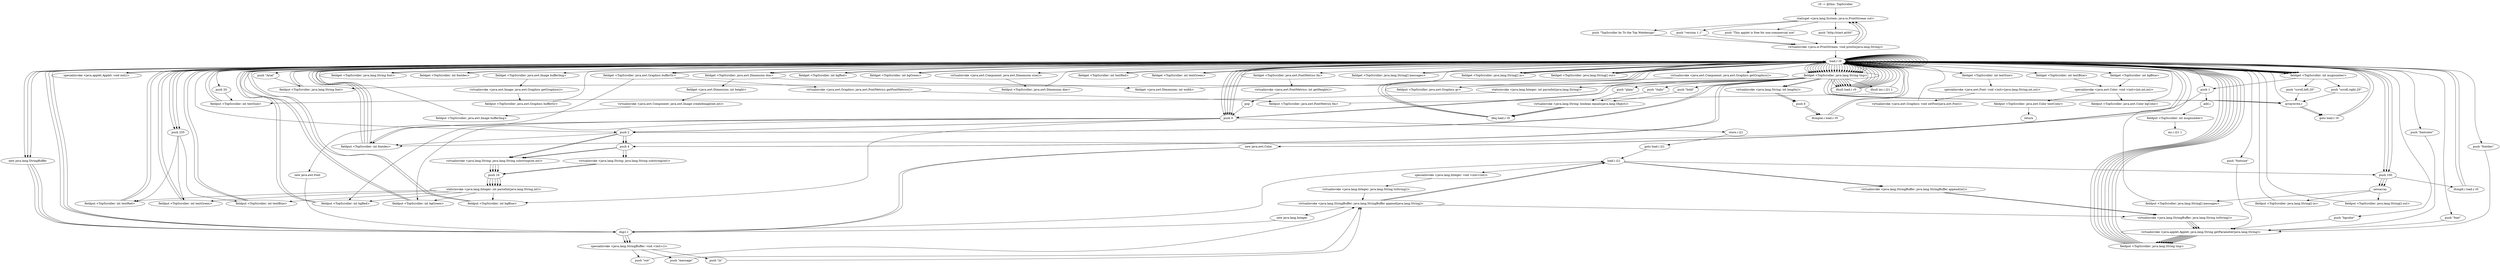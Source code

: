 digraph "" {
    "r0 := @this: TopScroller"
    "staticget <java.lang.System: java.io.PrintStream out>"
    "r0 := @this: TopScroller"->"staticget <java.lang.System: java.io.PrintStream out>";
    "push \"TopScroller by To the Top Webdesign\""
    "staticget <java.lang.System: java.io.PrintStream out>"->"push \"TopScroller by To the Top Webdesign\"";
    "virtualinvoke <java.io.PrintStream: void println(java.lang.String)>"
    "push \"TopScroller by To the Top Webdesign\""->"virtualinvoke <java.io.PrintStream: void println(java.lang.String)>";
    "virtualinvoke <java.io.PrintStream: void println(java.lang.String)>"->"staticget <java.lang.System: java.io.PrintStream out>";
    "push \"version 1.1\""
    "staticget <java.lang.System: java.io.PrintStream out>"->"push \"version 1.1\"";
    "push \"version 1.1\""->"virtualinvoke <java.io.PrintStream: void println(java.lang.String)>";
    "virtualinvoke <java.io.PrintStream: void println(java.lang.String)>"->"staticget <java.lang.System: java.io.PrintStream out>";
    "push \"This applet is free for non-commercial use\""
    "staticget <java.lang.System: java.io.PrintStream out>"->"push \"This applet is free for non-commercial use\"";
    "push \"This applet is free for non-commercial use\""->"virtualinvoke <java.io.PrintStream: void println(java.lang.String)>";
    "virtualinvoke <java.io.PrintStream: void println(java.lang.String)>"->"staticget <java.lang.System: java.io.PrintStream out>";
    "push \"http://start.at/ttt\""
    "staticget <java.lang.System: java.io.PrintStream out>"->"push \"http://start.at/ttt\"";
    "push \"http://start.at/ttt\""->"virtualinvoke <java.io.PrintStream: void println(java.lang.String)>";
    "load.r r0"
    "virtualinvoke <java.io.PrintStream: void println(java.lang.String)>"->"load.r r0";
    "push \"Arial\""
    "load.r r0"->"push \"Arial\"";
    "fieldput <TopScroller: java.lang.String font>"
    "push \"Arial\""->"fieldput <TopScroller: java.lang.String font>";
    "fieldput <TopScroller: java.lang.String font>"->"load.r r0";
    "push 0"
    "load.r r0"->"push 0";
    "fieldput <TopScroller: int fontdec>"
    "push 0"->"fieldput <TopScroller: int fontdec>";
    "fieldput <TopScroller: int fontdec>"->"load.r r0";
    "specialinvoke <java.applet.Applet: void init()>"
    "load.r r0"->"specialinvoke <java.applet.Applet: void init()>";
    "specialinvoke <java.applet.Applet: void init()>"->"load.r r0";
    "load.r r0"->"load.r r0";
    "virtualinvoke <java.awt.Component: java.awt.Dimension size()>"
    "load.r r0"->"virtualinvoke <java.awt.Component: java.awt.Dimension size()>";
    "fieldput <TopScroller: java.awt.Dimension dim>"
    "virtualinvoke <java.awt.Component: java.awt.Dimension size()>"->"fieldput <TopScroller: java.awt.Dimension dim>";
    "fieldput <TopScroller: java.awt.Dimension dim>"->"load.r r0";
    "push 255"
    "load.r r0"->"push 255";
    "fieldput <TopScroller: int textRed>"
    "push 255"->"fieldput <TopScroller: int textRed>";
    "fieldput <TopScroller: int textRed>"->"load.r r0";
    "load.r r0"->"push 255";
    "fieldput <TopScroller: int textGreen>"
    "push 255"->"fieldput <TopScroller: int textGreen>";
    "fieldput <TopScroller: int textGreen>"->"load.r r0";
    "load.r r0"->"push 255";
    "fieldput <TopScroller: int textBlue>"
    "push 255"->"fieldput <TopScroller: int textBlue>";
    "fieldput <TopScroller: int textBlue>"->"load.r r0";
    "push 100"
    "load.r r0"->"push 100";
    "newarray"
    "push 100"->"newarray";
    "fieldput <TopScroller: java.lang.String[] messages>"
    "newarray"->"fieldput <TopScroller: java.lang.String[] messages>";
    "fieldput <TopScroller: java.lang.String[] messages>"->"load.r r0";
    "load.r r0"->"push 100";
    "push 100"->"newarray";
    "fieldput <TopScroller: java.lang.String[] in>"
    "newarray"->"fieldput <TopScroller: java.lang.String[] in>";
    "fieldput <TopScroller: java.lang.String[] in>"->"load.r r0";
    "load.r r0"->"push 100";
    "push 100"->"newarray";
    "fieldput <TopScroller: java.lang.String[] out>"
    "newarray"->"fieldput <TopScroller: java.lang.String[] out>";
    "fieldput <TopScroller: java.lang.String[] out>"->"load.r r0";
    "load.r r0"->"push 0";
    "fieldput <TopScroller: int bgRed>"
    "push 0"->"fieldput <TopScroller: int bgRed>";
    "fieldput <TopScroller: int bgRed>"->"load.r r0";
    "load.r r0"->"push 0";
    "fieldput <TopScroller: int bgGreen>"
    "push 0"->"fieldput <TopScroller: int bgGreen>";
    "fieldput <TopScroller: int bgGreen>"->"load.r r0";
    "load.r r0"->"push 0";
    "fieldput <TopScroller: int bgBlue>"
    "push 0"->"fieldput <TopScroller: int bgBlue>";
    "fieldput <TopScroller: int bgBlue>"->"load.r r0";
    "load.r r0"->"load.r r0";
    "load.r r0"->"load.r r0";
    "fieldget <TopScroller: java.awt.Dimension dim>"
    "load.r r0"->"fieldget <TopScroller: java.awt.Dimension dim>";
    "fieldget <java.awt.Dimension: int width>"
    "fieldget <TopScroller: java.awt.Dimension dim>"->"fieldget <java.awt.Dimension: int width>";
    "fieldget <java.awt.Dimension: int width>"->"load.r r0";
    "load.r r0"->"fieldget <TopScroller: java.awt.Dimension dim>";
    "fieldget <java.awt.Dimension: int height>"
    "fieldget <TopScroller: java.awt.Dimension dim>"->"fieldget <java.awt.Dimension: int height>";
    "virtualinvoke <java.awt.Component: java.awt.Image createImage(int,int)>"
    "fieldget <java.awt.Dimension: int height>"->"virtualinvoke <java.awt.Component: java.awt.Image createImage(int,int)>";
    "fieldput <TopScroller: java.awt.Image bufferImg>"
    "virtualinvoke <java.awt.Component: java.awt.Image createImage(int,int)>"->"fieldput <TopScroller: java.awt.Image bufferImg>";
    "fieldput <TopScroller: java.awt.Image bufferImg>"->"load.r r0";
    "load.r r0"->"load.r r0";
    "fieldget <TopScroller: java.awt.Image bufferImg>"
    "load.r r0"->"fieldget <TopScroller: java.awt.Image bufferImg>";
    "virtualinvoke <java.awt.Image: java.awt.Graphics getGraphics()>"
    "fieldget <TopScroller: java.awt.Image bufferImg>"->"virtualinvoke <java.awt.Image: java.awt.Graphics getGraphics()>";
    "fieldput <TopScroller: java.awt.Graphics bufferGr>"
    "virtualinvoke <java.awt.Image: java.awt.Graphics getGraphics()>"->"fieldput <TopScroller: java.awt.Graphics bufferGr>";
    "fieldput <TopScroller: java.awt.Graphics bufferGr>"->"load.r r0";
    "load.r r0"->"load.r r0";
    "virtualinvoke <java.awt.Component: java.awt.Graphics getGraphics()>"
    "load.r r0"->"virtualinvoke <java.awt.Component: java.awt.Graphics getGraphics()>";
    "fieldput <TopScroller: java.awt.Graphics gr>"
    "virtualinvoke <java.awt.Component: java.awt.Graphics getGraphics()>"->"fieldput <TopScroller: java.awt.Graphics gr>";
    "fieldput <TopScroller: java.awt.Graphics gr>"->"load.r r0";
    "push 20"
    "load.r r0"->"push 20";
    "fieldput <TopScroller: int textSize>"
    "push 20"->"fieldput <TopScroller: int textSize>";
    "fieldput <TopScroller: int textSize>"->"load.r r0";
    "load.r r0"->"load.r r0";
    "push \"font\""
    "load.r r0"->"push \"font\"";
    "virtualinvoke <java.applet.Applet: java.lang.String getParameter(java.lang.String)>"
    "push \"font\""->"virtualinvoke <java.applet.Applet: java.lang.String getParameter(java.lang.String)>";
    "fieldput <TopScroller: java.lang.String tmp>"
    "virtualinvoke <java.applet.Applet: java.lang.String getParameter(java.lang.String)>"->"fieldput <TopScroller: java.lang.String tmp>";
    "fieldput <TopScroller: java.lang.String tmp>"->"load.r r0";
    "fieldget <TopScroller: java.lang.String tmp>"
    "load.r r0"->"fieldget <TopScroller: java.lang.String tmp>";
    "ifnull load.r r0"
    "fieldget <TopScroller: java.lang.String tmp>"->"ifnull load.r r0";
    "ifnull load.r r0"->"load.r r0";
    "load.r r0"->"load.r r0";
    "load.r r0"->"fieldget <TopScroller: java.lang.String tmp>";
    "fieldget <TopScroller: java.lang.String tmp>"->"fieldput <TopScroller: java.lang.String font>";
    "fieldput <TopScroller: java.lang.String font>"->"load.r r0";
    "load.r r0"->"load.r r0";
    "push \"fontdec\""
    "load.r r0"->"push \"fontdec\"";
    "push \"fontdec\""->"virtualinvoke <java.applet.Applet: java.lang.String getParameter(java.lang.String)>";
    "virtualinvoke <java.applet.Applet: java.lang.String getParameter(java.lang.String)>"->"fieldput <TopScroller: java.lang.String tmp>";
    "fieldput <TopScroller: java.lang.String tmp>"->"load.r r0";
    "load.r r0"->"fieldget <TopScroller: java.lang.String tmp>";
    "fieldget <TopScroller: java.lang.String tmp>"->"ifnull load.r r0";
    "ifnull load.r r0"->"load.r r0";
    "load.r r0"->"fieldget <TopScroller: java.lang.String tmp>";
    "push \"plain\""
    "fieldget <TopScroller: java.lang.String tmp>"->"push \"plain\"";
    "virtualinvoke <java.lang.String: boolean equals(java.lang.Object)>"
    "push \"plain\""->"virtualinvoke <java.lang.String: boolean equals(java.lang.Object)>";
    "ifeq load.r r0"
    "virtualinvoke <java.lang.String: boolean equals(java.lang.Object)>"->"ifeq load.r r0";
    "ifeq load.r r0"->"load.r r0";
    "load.r r0"->"push 0";
    "push 0"->"fieldput <TopScroller: int fontdec>";
    "fieldput <TopScroller: int fontdec>"->"load.r r0";
    "load.r r0"->"fieldget <TopScroller: java.lang.String tmp>";
    "push \"italic\""
    "fieldget <TopScroller: java.lang.String tmp>"->"push \"italic\"";
    "push \"italic\""->"virtualinvoke <java.lang.String: boolean equals(java.lang.Object)>";
    "virtualinvoke <java.lang.String: boolean equals(java.lang.Object)>"->"ifeq load.r r0";
    "ifeq load.r r0"->"load.r r0";
    "push 2"
    "load.r r0"->"push 2";
    "push 2"->"fieldput <TopScroller: int fontdec>";
    "fieldput <TopScroller: int fontdec>"->"load.r r0";
    "load.r r0"->"fieldget <TopScroller: java.lang.String tmp>";
    "push \"bold\""
    "fieldget <TopScroller: java.lang.String tmp>"->"push \"bold\"";
    "push \"bold\""->"virtualinvoke <java.lang.String: boolean equals(java.lang.Object)>";
    "virtualinvoke <java.lang.String: boolean equals(java.lang.Object)>"->"ifeq load.r r0";
    "ifeq load.r r0"->"load.r r0";
    "push 1"
    "load.r r0"->"push 1";
    "push 1"->"fieldput <TopScroller: int fontdec>";
    "fieldput <TopScroller: int fontdec>"->"load.r r0";
    "load.r r0"->"load.r r0";
    "push \"fontsize\""
    "load.r r0"->"push \"fontsize\"";
    "push \"fontsize\""->"virtualinvoke <java.applet.Applet: java.lang.String getParameter(java.lang.String)>";
    "virtualinvoke <java.applet.Applet: java.lang.String getParameter(java.lang.String)>"->"fieldput <TopScroller: java.lang.String tmp>";
    "fieldput <TopScroller: java.lang.String tmp>"->"load.r r0";
    "load.r r0"->"fieldget <TopScroller: java.lang.String tmp>";
    "fieldget <TopScroller: java.lang.String tmp>"->"ifnull load.r r0";
    "ifnull load.r r0"->"load.r r0";
    "load.r r0"->"load.r r0";
    "load.r r0"->"fieldget <TopScroller: java.lang.String tmp>";
    "staticinvoke <java.lang.Integer: int parseInt(java.lang.String)>"
    "fieldget <TopScroller: java.lang.String tmp>"->"staticinvoke <java.lang.Integer: int parseInt(java.lang.String)>";
    "staticinvoke <java.lang.Integer: int parseInt(java.lang.String)>"->"fieldput <TopScroller: int textSize>";
    "fieldput <TopScroller: int textSize>"->"load.r r0";
    "fieldget <TopScroller: java.awt.Graphics bufferGr>"
    "load.r r0"->"fieldget <TopScroller: java.awt.Graphics bufferGr>";
    "new java.awt.Font"
    "fieldget <TopScroller: java.awt.Graphics bufferGr>"->"new java.awt.Font";
    "dup1.r"
    "new java.awt.Font"->"dup1.r";
    "dup1.r"->"load.r r0";
    "fieldget <TopScroller: java.lang.String font>"
    "load.r r0"->"fieldget <TopScroller: java.lang.String font>";
    "fieldget <TopScroller: java.lang.String font>"->"load.r r0";
    "fieldget <TopScroller: int fontdec>"
    "load.r r0"->"fieldget <TopScroller: int fontdec>";
    "fieldget <TopScroller: int fontdec>"->"load.r r0";
    "fieldget <TopScroller: int textSize>"
    "load.r r0"->"fieldget <TopScroller: int textSize>";
    "specialinvoke <java.awt.Font: void <init>(java.lang.String,int,int)>"
    "fieldget <TopScroller: int textSize>"->"specialinvoke <java.awt.Font: void <init>(java.lang.String,int,int)>";
    "virtualinvoke <java.awt.Graphics: void setFont(java.awt.Font)>"
    "specialinvoke <java.awt.Font: void <init>(java.lang.String,int,int)>"->"virtualinvoke <java.awt.Graphics: void setFont(java.awt.Font)>";
    "virtualinvoke <java.awt.Graphics: void setFont(java.awt.Font)>"->"load.r r0";
    "load.r r0"->"load.r r0";
    "load.r r0"->"fieldget <TopScroller: java.awt.Graphics bufferGr>";
    "virtualinvoke <java.awt.Graphics: java.awt.FontMetrics getFontMetrics()>"
    "fieldget <TopScroller: java.awt.Graphics bufferGr>"->"virtualinvoke <java.awt.Graphics: java.awt.FontMetrics getFontMetrics()>";
    "fieldput <TopScroller: java.awt.FontMetrics fm>"
    "virtualinvoke <java.awt.Graphics: java.awt.FontMetrics getFontMetrics()>"->"fieldput <TopScroller: java.awt.FontMetrics fm>";
    "fieldput <TopScroller: java.awt.FontMetrics fm>"->"load.r r0";
    "fieldget <TopScroller: java.awt.FontMetrics fm>"
    "load.r r0"->"fieldget <TopScroller: java.awt.FontMetrics fm>";
    "virtualinvoke <java.awt.FontMetrics: int getHeight()>"
    "fieldget <TopScroller: java.awt.FontMetrics fm>"->"virtualinvoke <java.awt.FontMetrics: int getHeight()>";
    "pop"
    "virtualinvoke <java.awt.FontMetrics: int getHeight()>"->"pop";
    "pop"->"push 0";
    "store.i i21"
    "push 0"->"store.i i21";
    "goto load.i i21"
    "store.i i21"->"goto load.i i21";
    "load.i i21"
    "goto load.i i21"->"load.i i21";
    "load.i i21"->"push 100";
    "ifcmplt.i load.r r0"
    "push 100"->"ifcmplt.i load.r r0";
    "ifcmplt.i load.r r0"->"load.r r0";
    "load.r r0"->"load.r r0";
    "push \"bgcolor\""
    "load.r r0"->"push \"bgcolor\"";
    "push \"bgcolor\""->"virtualinvoke <java.applet.Applet: java.lang.String getParameter(java.lang.String)>";
    "virtualinvoke <java.applet.Applet: java.lang.String getParameter(java.lang.String)>"->"fieldput <TopScroller: java.lang.String tmp>";
    "fieldput <TopScroller: java.lang.String tmp>"->"load.r r0";
    "load.r r0"->"fieldget <TopScroller: java.lang.String tmp>";
    "fieldget <TopScroller: java.lang.String tmp>"->"ifnull load.r r0";
    "ifnull load.r r0"->"load.r r0";
    "load.r r0"->"fieldget <TopScroller: java.lang.String tmp>";
    "virtualinvoke <java.lang.String: int length()>"
    "fieldget <TopScroller: java.lang.String tmp>"->"virtualinvoke <java.lang.String: int length()>";
    "push 6"
    "virtualinvoke <java.lang.String: int length()>"->"push 6";
    "ifcmpne.i load.r r0"
    "push 6"->"ifcmpne.i load.r r0";
    "ifcmpne.i load.r r0"->"load.r r0";
    "load.r r0"->"load.r r0";
    "load.r r0"->"fieldget <TopScroller: java.lang.String tmp>";
    "fieldget <TopScroller: java.lang.String tmp>"->"push 0";
    "push 0"->"push 2";
    "virtualinvoke <java.lang.String: java.lang.String substring(int,int)>"
    "push 2"->"virtualinvoke <java.lang.String: java.lang.String substring(int,int)>";
    "push 16"
    "virtualinvoke <java.lang.String: java.lang.String substring(int,int)>"->"push 16";
    "staticinvoke <java.lang.Integer: int parseInt(java.lang.String,int)>"
    "push 16"->"staticinvoke <java.lang.Integer: int parseInt(java.lang.String,int)>";
    "staticinvoke <java.lang.Integer: int parseInt(java.lang.String,int)>"->"fieldput <TopScroller: int bgRed>";
    "fieldput <TopScroller: int bgRed>"->"load.r r0";
    "load.r r0"->"load.r r0";
    "load.r r0"->"fieldget <TopScroller: java.lang.String tmp>";
    "fieldget <TopScroller: java.lang.String tmp>"->"push 2";
    "push 4"
    "push 2"->"push 4";
    "push 4"->"virtualinvoke <java.lang.String: java.lang.String substring(int,int)>";
    "virtualinvoke <java.lang.String: java.lang.String substring(int,int)>"->"push 16";
    "push 16"->"staticinvoke <java.lang.Integer: int parseInt(java.lang.String,int)>";
    "staticinvoke <java.lang.Integer: int parseInt(java.lang.String,int)>"->"fieldput <TopScroller: int bgGreen>";
    "fieldput <TopScroller: int bgGreen>"->"load.r r0";
    "load.r r0"->"load.r r0";
    "load.r r0"->"fieldget <TopScroller: java.lang.String tmp>";
    "fieldget <TopScroller: java.lang.String tmp>"->"push 4";
    "virtualinvoke <java.lang.String: java.lang.String substring(int)>"
    "push 4"->"virtualinvoke <java.lang.String: java.lang.String substring(int)>";
    "virtualinvoke <java.lang.String: java.lang.String substring(int)>"->"push 16";
    "push 16"->"staticinvoke <java.lang.Integer: int parseInt(java.lang.String,int)>";
    "staticinvoke <java.lang.Integer: int parseInt(java.lang.String,int)>"->"fieldput <TopScroller: int bgBlue>";
    "fieldput <TopScroller: int bgBlue>"->"load.r r0";
    "new java.awt.Color"
    "load.r r0"->"new java.awt.Color";
    "new java.awt.Color"->"dup1.r";
    "dup1.r"->"load.r r0";
    "fieldget <TopScroller: int bgRed>"
    "load.r r0"->"fieldget <TopScroller: int bgRed>";
    "fieldget <TopScroller: int bgRed>"->"load.r r0";
    "fieldget <TopScroller: int bgGreen>"
    "load.r r0"->"fieldget <TopScroller: int bgGreen>";
    "fieldget <TopScroller: int bgGreen>"->"load.r r0";
    "fieldget <TopScroller: int bgBlue>"
    "load.r r0"->"fieldget <TopScroller: int bgBlue>";
    "specialinvoke <java.awt.Color: void <init>(int,int,int)>"
    "fieldget <TopScroller: int bgBlue>"->"specialinvoke <java.awt.Color: void <init>(int,int,int)>";
    "fieldput <TopScroller: java.awt.Color bgColor>"
    "specialinvoke <java.awt.Color: void <init>(int,int,int)>"->"fieldput <TopScroller: java.awt.Color bgColor>";
    "fieldput <TopScroller: java.awt.Color bgColor>"->"load.r r0";
    "load.r r0"->"load.r r0";
    "push \"fontcolor\""
    "load.r r0"->"push \"fontcolor\"";
    "push \"fontcolor\""->"virtualinvoke <java.applet.Applet: java.lang.String getParameter(java.lang.String)>";
    "virtualinvoke <java.applet.Applet: java.lang.String getParameter(java.lang.String)>"->"fieldput <TopScroller: java.lang.String tmp>";
    "fieldput <TopScroller: java.lang.String tmp>"->"load.r r0";
    "load.r r0"->"fieldget <TopScroller: java.lang.String tmp>";
    "fieldget <TopScroller: java.lang.String tmp>"->"ifnull load.r r0";
    "ifnull load.r r0"->"load.r r0";
    "load.r r0"->"fieldget <TopScroller: java.lang.String tmp>";
    "fieldget <TopScroller: java.lang.String tmp>"->"virtualinvoke <java.lang.String: int length()>";
    "virtualinvoke <java.lang.String: int length()>"->"push 6";
    "push 6"->"ifcmpne.i load.r r0";
    "ifcmpne.i load.r r0"->"load.r r0";
    "load.r r0"->"load.r r0";
    "load.r r0"->"fieldget <TopScroller: java.lang.String tmp>";
    "fieldget <TopScroller: java.lang.String tmp>"->"push 0";
    "push 0"->"push 2";
    "push 2"->"virtualinvoke <java.lang.String: java.lang.String substring(int,int)>";
    "virtualinvoke <java.lang.String: java.lang.String substring(int,int)>"->"push 16";
    "push 16"->"staticinvoke <java.lang.Integer: int parseInt(java.lang.String,int)>";
    "staticinvoke <java.lang.Integer: int parseInt(java.lang.String,int)>"->"fieldput <TopScroller: int textRed>";
    "fieldput <TopScroller: int textRed>"->"load.r r0";
    "load.r r0"->"load.r r0";
    "load.r r0"->"fieldget <TopScroller: java.lang.String tmp>";
    "fieldget <TopScroller: java.lang.String tmp>"->"push 2";
    "push 2"->"push 4";
    "push 4"->"virtualinvoke <java.lang.String: java.lang.String substring(int,int)>";
    "virtualinvoke <java.lang.String: java.lang.String substring(int,int)>"->"push 16";
    "push 16"->"staticinvoke <java.lang.Integer: int parseInt(java.lang.String,int)>";
    "staticinvoke <java.lang.Integer: int parseInt(java.lang.String,int)>"->"fieldput <TopScroller: int textGreen>";
    "fieldput <TopScroller: int textGreen>"->"load.r r0";
    "load.r r0"->"load.r r0";
    "load.r r0"->"fieldget <TopScroller: java.lang.String tmp>";
    "fieldget <TopScroller: java.lang.String tmp>"->"push 4";
    "push 4"->"virtualinvoke <java.lang.String: java.lang.String substring(int)>";
    "virtualinvoke <java.lang.String: java.lang.String substring(int)>"->"push 16";
    "push 16"->"staticinvoke <java.lang.Integer: int parseInt(java.lang.String,int)>";
    "staticinvoke <java.lang.Integer: int parseInt(java.lang.String,int)>"->"fieldput <TopScroller: int textBlue>";
    "fieldput <TopScroller: int textBlue>"->"load.r r0";
    "load.r r0"->"new java.awt.Color";
    "new java.awt.Color"->"dup1.r";
    "dup1.r"->"load.r r0";
    "fieldget <TopScroller: int textRed>"
    "load.r r0"->"fieldget <TopScroller: int textRed>";
    "fieldget <TopScroller: int textRed>"->"load.r r0";
    "fieldget <TopScroller: int textGreen>"
    "load.r r0"->"fieldget <TopScroller: int textGreen>";
    "fieldget <TopScroller: int textGreen>"->"load.r r0";
    "fieldget <TopScroller: int textBlue>"
    "load.r r0"->"fieldget <TopScroller: int textBlue>";
    "fieldget <TopScroller: int textBlue>"->"specialinvoke <java.awt.Color: void <init>(int,int,int)>";
    "fieldput <TopScroller: java.awt.Color textColor>"
    "specialinvoke <java.awt.Color: void <init>(int,int,int)>"->"fieldput <TopScroller: java.awt.Color textColor>";
    "return"
    "fieldput <TopScroller: java.awt.Color textColor>"->"return";
    "ifcmplt.i load.r r0"->"load.r r0";
    "load.r r0"->"load.r r0";
    "new java.lang.StringBuffer"
    "load.r r0"->"new java.lang.StringBuffer";
    "new java.lang.StringBuffer"->"dup1.r";
    "specialinvoke <java.lang.StringBuffer: void <init>()>"
    "dup1.r"->"specialinvoke <java.lang.StringBuffer: void <init>()>";
    "push \"message\""
    "specialinvoke <java.lang.StringBuffer: void <init>()>"->"push \"message\"";
    "virtualinvoke <java.lang.StringBuffer: java.lang.StringBuffer append(java.lang.String)>"
    "push \"message\""->"virtualinvoke <java.lang.StringBuffer: java.lang.StringBuffer append(java.lang.String)>";
    "virtualinvoke <java.lang.StringBuffer: java.lang.StringBuffer append(java.lang.String)>"->"load.i i21";
    "virtualinvoke <java.lang.StringBuffer: java.lang.StringBuffer append(int)>"
    "load.i i21"->"virtualinvoke <java.lang.StringBuffer: java.lang.StringBuffer append(int)>";
    "virtualinvoke <java.lang.StringBuffer: java.lang.String toString()>"
    "virtualinvoke <java.lang.StringBuffer: java.lang.StringBuffer append(int)>"->"virtualinvoke <java.lang.StringBuffer: java.lang.String toString()>";
    "virtualinvoke <java.lang.StringBuffer: java.lang.String toString()>"->"virtualinvoke <java.applet.Applet: java.lang.String getParameter(java.lang.String)>";
    "virtualinvoke <java.applet.Applet: java.lang.String getParameter(java.lang.String)>"->"fieldput <TopScroller: java.lang.String tmp>";
    "fieldput <TopScroller: java.lang.String tmp>"->"load.r r0";
    "load.r r0"->"fieldget <TopScroller: java.lang.String tmp>";
    "ifnull inc.i i21 1"
    "fieldget <TopScroller: java.lang.String tmp>"->"ifnull inc.i i21 1";
    "ifnull inc.i i21 1"->"load.r r0";
    "fieldget <TopScroller: java.lang.String[] messages>"
    "load.r r0"->"fieldget <TopScroller: java.lang.String[] messages>";
    "fieldget <TopScroller: java.lang.String[] messages>"->"load.r r0";
    "fieldget <TopScroller: int msgnumber>"
    "load.r r0"->"fieldget <TopScroller: int msgnumber>";
    "fieldget <TopScroller: int msgnumber>"->"load.r r0";
    "load.r r0"->"fieldget <TopScroller: java.lang.String tmp>";
    "arraywrite.r"
    "fieldget <TopScroller: java.lang.String tmp>"->"arraywrite.r";
    "arraywrite.r"->"load.r r0";
    "load.r r0"->"load.r r0";
    "load.r r0"->"new java.lang.StringBuffer";
    "new java.lang.StringBuffer"->"dup1.r";
    "dup1.r"->"specialinvoke <java.lang.StringBuffer: void <init>()>";
    "push \"in\""
    "specialinvoke <java.lang.StringBuffer: void <init>()>"->"push \"in\"";
    "push \"in\""->"virtualinvoke <java.lang.StringBuffer: java.lang.StringBuffer append(java.lang.String)>";
    "virtualinvoke <java.lang.StringBuffer: java.lang.StringBuffer append(java.lang.String)>"->"load.i i21";
    "load.i i21"->"virtualinvoke <java.lang.StringBuffer: java.lang.StringBuffer append(int)>";
    "virtualinvoke <java.lang.StringBuffer: java.lang.StringBuffer append(int)>"->"virtualinvoke <java.lang.StringBuffer: java.lang.String toString()>";
    "virtualinvoke <java.lang.StringBuffer: java.lang.String toString()>"->"virtualinvoke <java.applet.Applet: java.lang.String getParameter(java.lang.String)>";
    "virtualinvoke <java.applet.Applet: java.lang.String getParameter(java.lang.String)>"->"fieldput <TopScroller: java.lang.String tmp>";
    "fieldput <TopScroller: java.lang.String tmp>"->"load.r r0";
    "load.r r0"->"fieldget <TopScroller: java.lang.String tmp>";
    "fieldget <TopScroller: java.lang.String tmp>"->"ifnull load.r r0";
    "ifnull load.r r0"->"load.r r0";
    "fieldget <TopScroller: java.lang.String[] in>"
    "load.r r0"->"fieldget <TopScroller: java.lang.String[] in>";
    "fieldget <TopScroller: java.lang.String[] in>"->"load.r r0";
    "load.r r0"->"fieldget <TopScroller: int msgnumber>";
    "fieldget <TopScroller: int msgnumber>"->"load.r r0";
    "load.r r0"->"fieldget <TopScroller: java.lang.String tmp>";
    "fieldget <TopScroller: java.lang.String tmp>"->"arraywrite.r";
    "goto load.r r0"
    "arraywrite.r"->"goto load.r r0";
    "goto load.r r0"->"load.r r0";
    "load.r r0"->"load.r r0";
    "load.r r0"->"new java.lang.StringBuffer";
    "new java.lang.StringBuffer"->"dup1.r";
    "dup1.r"->"specialinvoke <java.lang.StringBuffer: void <init>()>";
    "push \"out\""
    "specialinvoke <java.lang.StringBuffer: void <init>()>"->"push \"out\"";
    "push \"out\""->"virtualinvoke <java.lang.StringBuffer: java.lang.StringBuffer append(java.lang.String)>";
    "new java.lang.Integer"
    "virtualinvoke <java.lang.StringBuffer: java.lang.StringBuffer append(java.lang.String)>"->"new java.lang.Integer";
    "new java.lang.Integer"->"dup1.r";
    "dup1.r"->"load.i i21";
    "specialinvoke <java.lang.Integer: void <init>(int)>"
    "load.i i21"->"specialinvoke <java.lang.Integer: void <init>(int)>";
    "virtualinvoke <java.lang.Integer: java.lang.String toString()>"
    "specialinvoke <java.lang.Integer: void <init>(int)>"->"virtualinvoke <java.lang.Integer: java.lang.String toString()>";
    "virtualinvoke <java.lang.Integer: java.lang.String toString()>"->"virtualinvoke <java.lang.StringBuffer: java.lang.StringBuffer append(java.lang.String)>";
    "virtualinvoke <java.lang.StringBuffer: java.lang.StringBuffer append(java.lang.String)>"->"virtualinvoke <java.lang.StringBuffer: java.lang.String toString()>";
    "virtualinvoke <java.lang.StringBuffer: java.lang.String toString()>"->"virtualinvoke <java.applet.Applet: java.lang.String getParameter(java.lang.String)>";
    "virtualinvoke <java.applet.Applet: java.lang.String getParameter(java.lang.String)>"->"fieldput <TopScroller: java.lang.String tmp>";
    "fieldput <TopScroller: java.lang.String tmp>"->"load.r r0";
    "load.r r0"->"fieldget <TopScroller: java.lang.String tmp>";
    "fieldget <TopScroller: java.lang.String tmp>"->"ifnull load.r r0";
    "ifnull load.r r0"->"load.r r0";
    "fieldget <TopScroller: java.lang.String[] out>"
    "load.r r0"->"fieldget <TopScroller: java.lang.String[] out>";
    "fieldget <TopScroller: java.lang.String[] out>"->"load.r r0";
    "load.r r0"->"fieldget <TopScroller: int msgnumber>";
    "fieldget <TopScroller: int msgnumber>"->"load.r r0";
    "load.r r0"->"fieldget <TopScroller: java.lang.String tmp>";
    "fieldget <TopScroller: java.lang.String tmp>"->"arraywrite.r";
    "arraywrite.r"->"goto load.r r0";
    "goto load.r r0"->"load.r r0";
    "load.r r0"->"load.r r0";
    "load.r r0"->"fieldget <TopScroller: int msgnumber>";
    "fieldget <TopScroller: int msgnumber>"->"push 1";
    "add.i"
    "push 1"->"add.i";
    "fieldput <TopScroller: int msgnumber>"
    "add.i"->"fieldput <TopScroller: int msgnumber>";
    "inc.i i21 1"
    "fieldput <TopScroller: int msgnumber>"->"inc.i i21 1";
    "ifnull load.r r0"->"load.r r0";
    "load.r r0"->"fieldget <TopScroller: java.lang.String[] out>";
    "fieldget <TopScroller: java.lang.String[] out>"->"load.r r0";
    "load.r r0"->"fieldget <TopScroller: int msgnumber>";
    "push \"scroll,left,20\""
    "fieldget <TopScroller: int msgnumber>"->"push \"scroll,left,20\"";
    "push \"scroll,left,20\""->"arraywrite.r";
    "ifnull load.r r0"->"load.r r0";
    "load.r r0"->"fieldget <TopScroller: java.lang.String[] in>";
    "fieldget <TopScroller: java.lang.String[] in>"->"load.r r0";
    "load.r r0"->"fieldget <TopScroller: int msgnumber>";
    "push \"scroll,right,20\""
    "fieldget <TopScroller: int msgnumber>"->"push \"scroll,right,20\"";
    "push \"scroll,right,20\""->"arraywrite.r";
}
